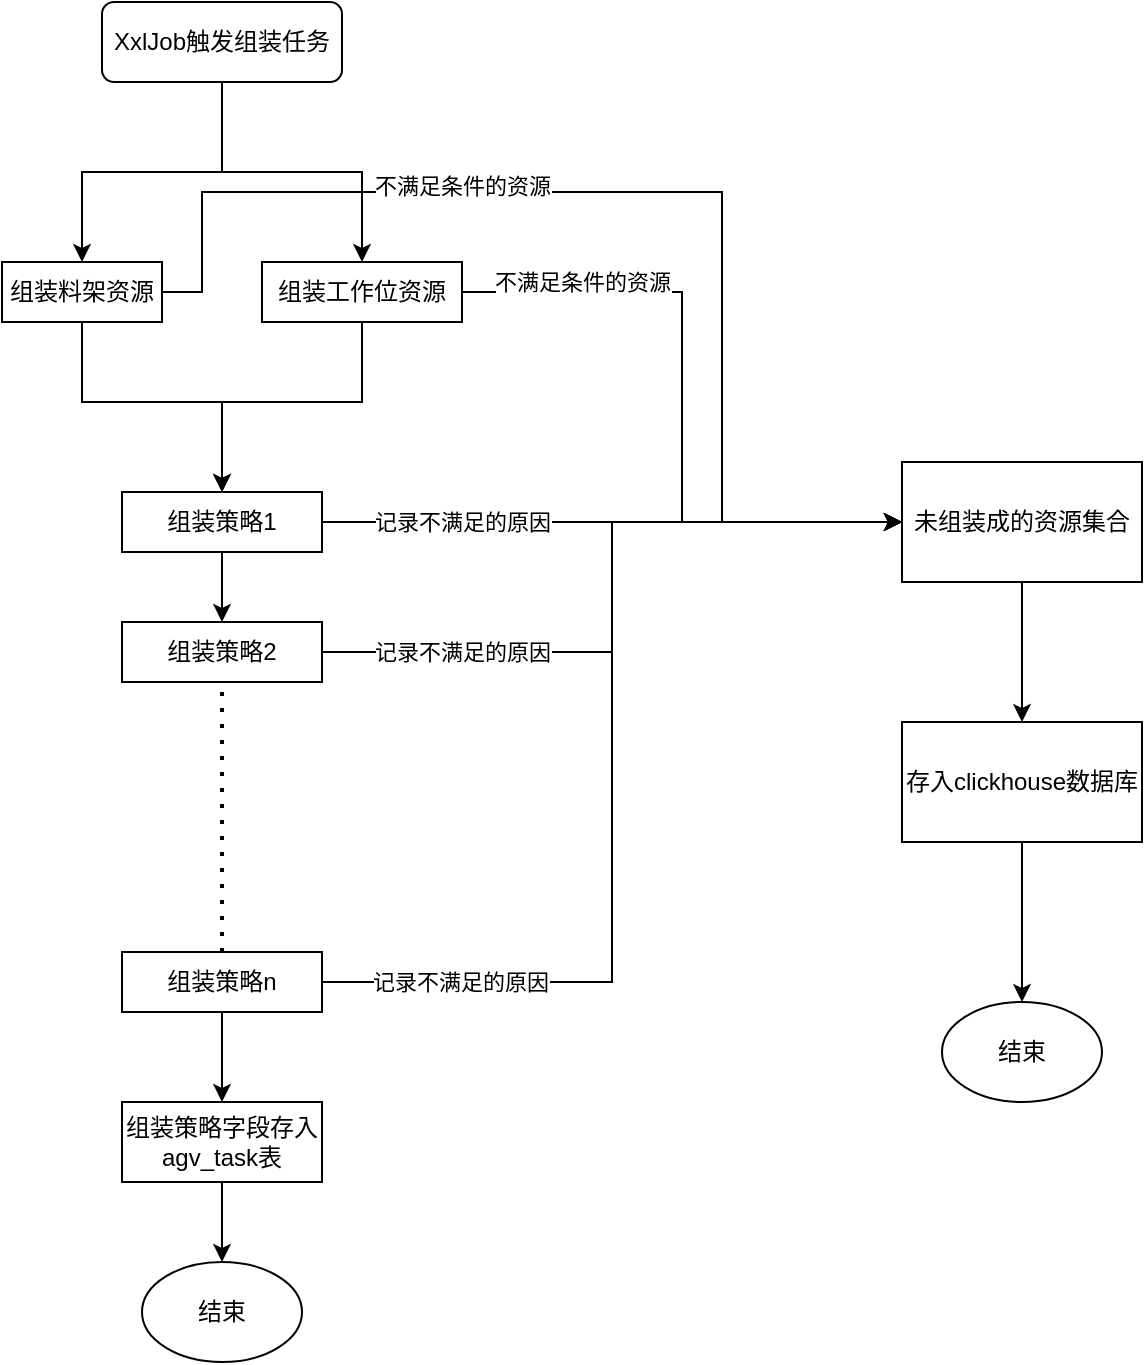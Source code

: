 <mxfile version="24.6.4" type="github" pages="2">
  <diagram id="C5RBs43oDa-KdzZeNtuy" name="Page-1">
    <mxGraphModel dx="788" dy="496" grid="1" gridSize="10" guides="1" tooltips="1" connect="1" arrows="1" fold="1" page="1" pageScale="1" pageWidth="827" pageHeight="1169" math="0" shadow="0">
      <root>
        <mxCell id="WIyWlLk6GJQsqaUBKTNV-0" />
        <mxCell id="WIyWlLk6GJQsqaUBKTNV-1" parent="WIyWlLk6GJQsqaUBKTNV-0" />
        <mxCell id="lY5XYDzgjmcaLU_27s-w-31" style="edgeStyle=orthogonalEdgeStyle;rounded=0;orthogonalLoop=1;jettySize=auto;html=1;entryX=0.5;entryY=0;entryDx=0;entryDy=0;" parent="WIyWlLk6GJQsqaUBKTNV-1" source="WIyWlLk6GJQsqaUBKTNV-3" target="lY5XYDzgjmcaLU_27s-w-4" edge="1">
          <mxGeometry relative="1" as="geometry" />
        </mxCell>
        <mxCell id="lY5XYDzgjmcaLU_27s-w-32" style="edgeStyle=orthogonalEdgeStyle;rounded=0;orthogonalLoop=1;jettySize=auto;html=1;entryX=0.5;entryY=0;entryDx=0;entryDy=0;" parent="WIyWlLk6GJQsqaUBKTNV-1" source="WIyWlLk6GJQsqaUBKTNV-3" target="lY5XYDzgjmcaLU_27s-w-9" edge="1">
          <mxGeometry relative="1" as="geometry" />
        </mxCell>
        <mxCell id="WIyWlLk6GJQsqaUBKTNV-3" value="XxlJob触发组装任务" style="rounded=1;whiteSpace=wrap;html=1;fontSize=12;glass=0;strokeWidth=1;shadow=0;" parent="WIyWlLk6GJQsqaUBKTNV-1" vertex="1">
          <mxGeometry x="160" y="80" width="120" height="40" as="geometry" />
        </mxCell>
        <mxCell id="lY5XYDzgjmcaLU_27s-w-7" style="edgeStyle=orthogonalEdgeStyle;rounded=0;orthogonalLoop=1;jettySize=auto;html=1;exitX=1;exitY=0.5;exitDx=0;exitDy=0;entryX=0;entryY=0.5;entryDx=0;entryDy=0;" parent="WIyWlLk6GJQsqaUBKTNV-1" source="lY5XYDzgjmcaLU_27s-w-4" target="lY5XYDzgjmcaLU_27s-w-5" edge="1">
          <mxGeometry relative="1" as="geometry">
            <Array as="points">
              <mxPoint x="210" y="225" />
              <mxPoint x="210" y="175" />
              <mxPoint x="470" y="175" />
              <mxPoint x="470" y="340" />
            </Array>
          </mxGeometry>
        </mxCell>
        <mxCell id="lY5XYDzgjmcaLU_27s-w-8" value="不满足条件的资源" style="edgeLabel;html=1;align=center;verticalAlign=middle;resizable=0;points=[];" parent="lY5XYDzgjmcaLU_27s-w-7" vertex="1" connectable="0">
          <mxGeometry x="-0.596" y="3" relative="1" as="geometry">
            <mxPoint x="82" as="offset" />
          </mxGeometry>
        </mxCell>
        <mxCell id="lY5XYDzgjmcaLU_27s-w-33" style="edgeStyle=orthogonalEdgeStyle;rounded=0;orthogonalLoop=1;jettySize=auto;html=1;exitX=0.5;exitY=1;exitDx=0;exitDy=0;entryX=0.5;entryY=0;entryDx=0;entryDy=0;" parent="WIyWlLk6GJQsqaUBKTNV-1" source="lY5XYDzgjmcaLU_27s-w-4" target="lY5XYDzgjmcaLU_27s-w-12" edge="1">
          <mxGeometry relative="1" as="geometry">
            <Array as="points">
              <mxPoint x="150" y="280" />
              <mxPoint x="220" y="280" />
            </Array>
          </mxGeometry>
        </mxCell>
        <mxCell id="lY5XYDzgjmcaLU_27s-w-4" value="组装料架资源" style="rounded=0;whiteSpace=wrap;html=1;" parent="WIyWlLk6GJQsqaUBKTNV-1" vertex="1">
          <mxGeometry x="110" y="210" width="80" height="30" as="geometry" />
        </mxCell>
        <mxCell id="lY5XYDzgjmcaLU_27s-w-29" style="edgeStyle=orthogonalEdgeStyle;rounded=0;orthogonalLoop=1;jettySize=auto;html=1;" parent="WIyWlLk6GJQsqaUBKTNV-1" source="lY5XYDzgjmcaLU_27s-w-5" target="lY5XYDzgjmcaLU_27s-w-28" edge="1">
          <mxGeometry relative="1" as="geometry" />
        </mxCell>
        <mxCell id="lY5XYDzgjmcaLU_27s-w-5" value="未组装成的资源集合" style="rounded=0;whiteSpace=wrap;html=1;" parent="WIyWlLk6GJQsqaUBKTNV-1" vertex="1">
          <mxGeometry x="560" y="310" width="120" height="60" as="geometry" />
        </mxCell>
        <mxCell id="lY5XYDzgjmcaLU_27s-w-10" style="edgeStyle=orthogonalEdgeStyle;rounded=0;orthogonalLoop=1;jettySize=auto;html=1;exitX=1;exitY=0.5;exitDx=0;exitDy=0;entryX=0;entryY=0.5;entryDx=0;entryDy=0;" parent="WIyWlLk6GJQsqaUBKTNV-1" source="lY5XYDzgjmcaLU_27s-w-9" target="lY5XYDzgjmcaLU_27s-w-5" edge="1">
          <mxGeometry relative="1" as="geometry" />
        </mxCell>
        <mxCell id="lY5XYDzgjmcaLU_27s-w-11" value="不满足条件的资源" style="edgeLabel;html=1;align=center;verticalAlign=middle;resizable=0;points=[];" parent="lY5XYDzgjmcaLU_27s-w-10" vertex="1" connectable="0">
          <mxGeometry x="-0.709" y="-3" relative="1" as="geometry">
            <mxPoint x="11" y="-8" as="offset" />
          </mxGeometry>
        </mxCell>
        <mxCell id="lY5XYDzgjmcaLU_27s-w-35" style="edgeStyle=orthogonalEdgeStyle;rounded=0;orthogonalLoop=1;jettySize=auto;html=1;entryX=0.5;entryY=0;entryDx=0;entryDy=0;" parent="WIyWlLk6GJQsqaUBKTNV-1" source="lY5XYDzgjmcaLU_27s-w-9" target="lY5XYDzgjmcaLU_27s-w-12" edge="1">
          <mxGeometry relative="1" as="geometry">
            <Array as="points">
              <mxPoint x="290" y="280" />
              <mxPoint x="220" y="280" />
            </Array>
          </mxGeometry>
        </mxCell>
        <mxCell id="lY5XYDzgjmcaLU_27s-w-9" value="组装工作位资源" style="rounded=0;whiteSpace=wrap;html=1;" parent="WIyWlLk6GJQsqaUBKTNV-1" vertex="1">
          <mxGeometry x="240" y="210" width="100" height="30" as="geometry" />
        </mxCell>
        <mxCell id="lY5XYDzgjmcaLU_27s-w-13" style="edgeStyle=orthogonalEdgeStyle;rounded=0;orthogonalLoop=1;jettySize=auto;html=1;exitX=1;exitY=0.5;exitDx=0;exitDy=0;" parent="WIyWlLk6GJQsqaUBKTNV-1" source="lY5XYDzgjmcaLU_27s-w-12" target="lY5XYDzgjmcaLU_27s-w-5" edge="1">
          <mxGeometry relative="1" as="geometry" />
        </mxCell>
        <mxCell id="lY5XYDzgjmcaLU_27s-w-14" value="记录不满足的原因" style="edgeLabel;html=1;align=center;verticalAlign=middle;resizable=0;points=[];" parent="lY5XYDzgjmcaLU_27s-w-13" vertex="1" connectable="0">
          <mxGeometry x="-0.31" y="-1" relative="1" as="geometry">
            <mxPoint x="-30" y="-1" as="offset" />
          </mxGeometry>
        </mxCell>
        <mxCell id="lY5XYDzgjmcaLU_27s-w-17" style="edgeStyle=orthogonalEdgeStyle;rounded=0;orthogonalLoop=1;jettySize=auto;html=1;entryX=0.5;entryY=0;entryDx=0;entryDy=0;" parent="WIyWlLk6GJQsqaUBKTNV-1" source="lY5XYDzgjmcaLU_27s-w-12" target="lY5XYDzgjmcaLU_27s-w-15" edge="1">
          <mxGeometry relative="1" as="geometry" />
        </mxCell>
        <mxCell id="lY5XYDzgjmcaLU_27s-w-12" value="组装策略1" style="rounded=0;whiteSpace=wrap;html=1;" parent="WIyWlLk6GJQsqaUBKTNV-1" vertex="1">
          <mxGeometry x="170" y="325" width="100" height="30" as="geometry" />
        </mxCell>
        <mxCell id="lY5XYDzgjmcaLU_27s-w-20" style="edgeStyle=orthogonalEdgeStyle;rounded=0;orthogonalLoop=1;jettySize=auto;html=1;entryX=0;entryY=0.5;entryDx=0;entryDy=0;" parent="WIyWlLk6GJQsqaUBKTNV-1" source="lY5XYDzgjmcaLU_27s-w-15" target="lY5XYDzgjmcaLU_27s-w-5" edge="1">
          <mxGeometry relative="1" as="geometry" />
        </mxCell>
        <mxCell id="lY5XYDzgjmcaLU_27s-w-24" value="记录不满足的原因" style="edgeLabel;html=1;align=center;verticalAlign=middle;resizable=0;points=[];" parent="lY5XYDzgjmcaLU_27s-w-20" vertex="1" connectable="0">
          <mxGeometry x="-0.696" y="2" relative="1" as="geometry">
            <mxPoint x="16" y="2" as="offset" />
          </mxGeometry>
        </mxCell>
        <mxCell id="lY5XYDzgjmcaLU_27s-w-15" value="组装策略2" style="rounded=0;whiteSpace=wrap;html=1;" parent="WIyWlLk6GJQsqaUBKTNV-1" vertex="1">
          <mxGeometry x="170" y="390" width="100" height="30" as="geometry" />
        </mxCell>
        <mxCell id="lY5XYDzgjmcaLU_27s-w-21" style="edgeStyle=orthogonalEdgeStyle;rounded=0;orthogonalLoop=1;jettySize=auto;html=1;entryX=0;entryY=0.5;entryDx=0;entryDy=0;" parent="WIyWlLk6GJQsqaUBKTNV-1" source="lY5XYDzgjmcaLU_27s-w-16" target="lY5XYDzgjmcaLU_27s-w-5" edge="1">
          <mxGeometry relative="1" as="geometry" />
        </mxCell>
        <mxCell id="lY5XYDzgjmcaLU_27s-w-25" value="记录不满足的原因" style="edgeLabel;html=1;align=center;verticalAlign=middle;resizable=0;points=[];" parent="lY5XYDzgjmcaLU_27s-w-21" vertex="1" connectable="0">
          <mxGeometry x="-0.735" relative="1" as="geometry">
            <mxPoint as="offset" />
          </mxGeometry>
        </mxCell>
        <mxCell id="ex-3Pb2FF0u6Lz11JzYt-3" style="edgeStyle=orthogonalEdgeStyle;rounded=0;orthogonalLoop=1;jettySize=auto;html=1;entryX=0.5;entryY=0;entryDx=0;entryDy=0;" edge="1" parent="WIyWlLk6GJQsqaUBKTNV-1" source="lY5XYDzgjmcaLU_27s-w-16" target="ex-3Pb2FF0u6Lz11JzYt-2">
          <mxGeometry relative="1" as="geometry" />
        </mxCell>
        <mxCell id="lY5XYDzgjmcaLU_27s-w-16" value="组装策略n" style="rounded=0;whiteSpace=wrap;html=1;" parent="WIyWlLk6GJQsqaUBKTNV-1" vertex="1">
          <mxGeometry x="170" y="555" width="100" height="30" as="geometry" />
        </mxCell>
        <mxCell id="lY5XYDzgjmcaLU_27s-w-23" value="" style="endArrow=none;dashed=1;html=1;dashPattern=1 3;strokeWidth=2;rounded=0;exitX=0.5;exitY=0;exitDx=0;exitDy=0;entryX=0.5;entryY=1;entryDx=0;entryDy=0;" parent="WIyWlLk6GJQsqaUBKTNV-1" source="lY5XYDzgjmcaLU_27s-w-16" target="lY5XYDzgjmcaLU_27s-w-15" edge="1">
          <mxGeometry width="50" height="50" relative="1" as="geometry">
            <mxPoint x="170" y="470" as="sourcePoint" />
            <mxPoint x="230" y="440" as="targetPoint" />
          </mxGeometry>
        </mxCell>
        <mxCell id="lY5XYDzgjmcaLU_27s-w-27" value="结束" style="ellipse;whiteSpace=wrap;html=1;" parent="WIyWlLk6GJQsqaUBKTNV-1" vertex="1">
          <mxGeometry x="580" y="580" width="80" height="50" as="geometry" />
        </mxCell>
        <mxCell id="lY5XYDzgjmcaLU_27s-w-30" style="edgeStyle=orthogonalEdgeStyle;rounded=0;orthogonalLoop=1;jettySize=auto;html=1;entryX=0.5;entryY=0;entryDx=0;entryDy=0;" parent="WIyWlLk6GJQsqaUBKTNV-1" source="lY5XYDzgjmcaLU_27s-w-28" target="lY5XYDzgjmcaLU_27s-w-27" edge="1">
          <mxGeometry relative="1" as="geometry" />
        </mxCell>
        <mxCell id="lY5XYDzgjmcaLU_27s-w-28" value="存入clickhouse数据库" style="rounded=0;whiteSpace=wrap;html=1;" parent="WIyWlLk6GJQsqaUBKTNV-1" vertex="1">
          <mxGeometry x="560" y="440" width="120" height="60" as="geometry" />
        </mxCell>
        <mxCell id="ex-3Pb2FF0u6Lz11JzYt-1" value="结束" style="ellipse;whiteSpace=wrap;html=1;" vertex="1" parent="WIyWlLk6GJQsqaUBKTNV-1">
          <mxGeometry x="180" y="710" width="80" height="50" as="geometry" />
        </mxCell>
        <mxCell id="ex-3Pb2FF0u6Lz11JzYt-4" style="edgeStyle=orthogonalEdgeStyle;rounded=0;orthogonalLoop=1;jettySize=auto;html=1;" edge="1" parent="WIyWlLk6GJQsqaUBKTNV-1" source="ex-3Pb2FF0u6Lz11JzYt-2" target="ex-3Pb2FF0u6Lz11JzYt-1">
          <mxGeometry relative="1" as="geometry" />
        </mxCell>
        <mxCell id="ex-3Pb2FF0u6Lz11JzYt-2" value="组装策略字段存入agv_task表" style="rounded=0;whiteSpace=wrap;html=1;" vertex="1" parent="WIyWlLk6GJQsqaUBKTNV-1">
          <mxGeometry x="170" y="630" width="100" height="40" as="geometry" />
        </mxCell>
      </root>
    </mxGraphModel>
  </diagram>
  <diagram id="jNSjdUBnnBCPo-LQMcri" name="第 2 页">
    <mxGraphModel dx="1279" dy="424" grid="1" gridSize="10" guides="1" tooltips="1" connect="1" arrows="1" fold="1" page="1" pageScale="1" pageWidth="827" pageHeight="1169" math="0" shadow="0">
      <root>
        <mxCell id="0" />
        <mxCell id="1" parent="0" />
        <mxCell id="wdHPa1h_VxcwucUtsWpP-1" value="agv_task_failed_reason" style="shape=table;startSize=30;container=1;collapsible=1;childLayout=tableLayout;fixedRows=1;rowLines=0;fontStyle=1;align=center;resizeLast=1;" vertex="1" parent="1">
          <mxGeometry x="-230" y="120" width="420" height="210" as="geometry" />
        </mxCell>
        <mxCell id="wdHPa1h_VxcwucUtsWpP-2" value="" style="shape=tableRow;horizontal=0;startSize=0;swimlaneHead=0;swimlaneBody=0;fillColor=none;collapsible=0;dropTarget=0;points=[[0,0.5],[1,0.5]];portConstraint=eastwest;strokeColor=inherit;top=0;left=0;right=0;bottom=0;" vertex="1" parent="wdHPa1h_VxcwucUtsWpP-1">
          <mxGeometry y="30" width="420" height="30" as="geometry" />
        </mxCell>
        <mxCell id="wdHPa1h_VxcwucUtsWpP-3" value="" style="shape=partialRectangle;overflow=hidden;connectable=0;fillColor=none;strokeColor=inherit;top=0;left=0;bottom=0;right=0;" vertex="1" parent="wdHPa1h_VxcwucUtsWpP-2">
          <mxGeometry width="30" height="30" as="geometry">
            <mxRectangle width="30" height="30" as="alternateBounds" />
          </mxGeometry>
        </mxCell>
        <mxCell id="wdHPa1h_VxcwucUtsWpP-4" value="`id` BIGINT NOT NULL   COMMENT &#39;主键id&#39; " style="shape=partialRectangle;overflow=hidden;connectable=0;fillColor=none;align=left;strokeColor=inherit;top=0;left=0;bottom=0;right=0;spacingLeft=6;" vertex="1" parent="wdHPa1h_VxcwucUtsWpP-2">
          <mxGeometry x="30" width="390" height="30" as="geometry">
            <mxRectangle width="390" height="30" as="alternateBounds" />
          </mxGeometry>
        </mxCell>
        <mxCell id="wdHPa1h_VxcwucUtsWpP-5" value="" style="shape=tableRow;horizontal=0;startSize=0;swimlaneHead=0;swimlaneBody=0;fillColor=none;collapsible=0;dropTarget=0;points=[[0,0.5],[1,0.5]];portConstraint=eastwest;strokeColor=inherit;top=0;left=0;right=0;bottom=0;" vertex="1" parent="wdHPa1h_VxcwucUtsWpP-1">
          <mxGeometry y="60" width="420" height="30" as="geometry" />
        </mxCell>
        <mxCell id="wdHPa1h_VxcwucUtsWpP-6" value="" style="shape=partialRectangle;overflow=hidden;connectable=0;fillColor=none;strokeColor=inherit;top=0;left=0;bottom=0;right=0;" vertex="1" parent="wdHPa1h_VxcwucUtsWpP-5">
          <mxGeometry width="30" height="30" as="geometry">
            <mxRectangle width="30" height="30" as="alternateBounds" />
          </mxGeometry>
        </mxCell>
        <mxCell id="wdHPa1h_VxcwucUtsWpP-7" value="`reason` VARCHAR    COMMENT &#39;被过滤的原因&#39; " style="shape=partialRectangle;overflow=hidden;connectable=0;fillColor=none;align=left;strokeColor=inherit;top=0;left=0;bottom=0;right=0;spacingLeft=6;" vertex="1" parent="wdHPa1h_VxcwucUtsWpP-5">
          <mxGeometry x="30" width="390" height="30" as="geometry">
            <mxRectangle width="390" height="30" as="alternateBounds" />
          </mxGeometry>
        </mxCell>
        <mxCell id="wdHPa1h_VxcwucUtsWpP-8" value="" style="shape=tableRow;horizontal=0;startSize=0;swimlaneHead=0;swimlaneBody=0;fillColor=none;collapsible=0;dropTarget=0;points=[[0,0.5],[1,0.5]];portConstraint=eastwest;strokeColor=inherit;top=0;left=0;right=0;bottom=0;" vertex="1" parent="wdHPa1h_VxcwucUtsWpP-1">
          <mxGeometry y="90" width="420" height="30" as="geometry" />
        </mxCell>
        <mxCell id="wdHPa1h_VxcwucUtsWpP-9" value="" style="shape=partialRectangle;overflow=hidden;connectable=0;fillColor=none;strokeColor=inherit;top=0;left=0;bottom=0;right=0;" vertex="1" parent="wdHPa1h_VxcwucUtsWpP-8">
          <mxGeometry width="30" height="30" as="geometry">
            <mxRectangle width="30" height="30" as="alternateBounds" />
          </mxGeometry>
        </mxCell>
        <mxCell id="wdHPa1h_VxcwucUtsWpP-10" value="`create_user_id` BIGINT    COMMENT &#39;创建人&#39; " style="shape=partialRectangle;overflow=hidden;connectable=0;fillColor=none;align=left;strokeColor=inherit;top=0;left=0;bottom=0;right=0;spacingLeft=6;" vertex="1" parent="wdHPa1h_VxcwucUtsWpP-8">
          <mxGeometry x="30" width="390" height="30" as="geometry">
            <mxRectangle width="390" height="30" as="alternateBounds" />
          </mxGeometry>
        </mxCell>
        <mxCell id="wdHPa1h_VxcwucUtsWpP-11" value="" style="shape=tableRow;horizontal=0;startSize=0;swimlaneHead=0;swimlaneBody=0;fillColor=none;collapsible=0;dropTarget=0;points=[[0,0.5],[1,0.5]];portConstraint=eastwest;strokeColor=inherit;top=0;left=0;right=0;bottom=0;" vertex="1" parent="wdHPa1h_VxcwucUtsWpP-1">
          <mxGeometry y="120" width="420" height="30" as="geometry" />
        </mxCell>
        <mxCell id="wdHPa1h_VxcwucUtsWpP-12" value="" style="shape=partialRectangle;overflow=hidden;connectable=0;fillColor=none;strokeColor=inherit;top=0;left=0;bottom=0;right=0;" vertex="1" parent="wdHPa1h_VxcwucUtsWpP-11">
          <mxGeometry width="30" height="30" as="geometry">
            <mxRectangle width="30" height="30" as="alternateBounds" />
          </mxGeometry>
        </mxCell>
        <mxCell id="wdHPa1h_VxcwucUtsWpP-13" value="`create_time` DATETIME    COMMENT &#39;创建时间&#39; " style="shape=partialRectangle;overflow=hidden;connectable=0;fillColor=none;align=left;strokeColor=inherit;top=0;left=0;bottom=0;right=0;spacingLeft=6;" vertex="1" parent="wdHPa1h_VxcwucUtsWpP-11">
          <mxGeometry x="30" width="390" height="30" as="geometry">
            <mxRectangle width="390" height="30" as="alternateBounds" />
          </mxGeometry>
        </mxCell>
        <mxCell id="wdHPa1h_VxcwucUtsWpP-14" value="" style="shape=tableRow;horizontal=0;startSize=0;swimlaneHead=0;swimlaneBody=0;fillColor=none;collapsible=0;dropTarget=0;points=[[0,0.5],[1,0.5]];portConstraint=eastwest;strokeColor=inherit;top=0;left=0;right=0;bottom=0;" vertex="1" parent="wdHPa1h_VxcwucUtsWpP-1">
          <mxGeometry y="150" width="420" height="30" as="geometry" />
        </mxCell>
        <mxCell id="wdHPa1h_VxcwucUtsWpP-15" value="" style="shape=partialRectangle;overflow=hidden;connectable=0;fillColor=none;strokeColor=inherit;top=0;left=0;bottom=0;right=0;" vertex="1" parent="wdHPa1h_VxcwucUtsWpP-14">
          <mxGeometry width="30" height="30" as="geometry">
            <mxRectangle width="30" height="30" as="alternateBounds" />
          </mxGeometry>
        </mxCell>
        <mxCell id="wdHPa1h_VxcwucUtsWpP-16" value="`update_user_id` BIGINT    COMMENT &#39;更新人&#39; " style="shape=partialRectangle;overflow=hidden;connectable=0;fillColor=none;align=left;strokeColor=inherit;top=0;left=0;bottom=0;right=0;spacingLeft=6;" vertex="1" parent="wdHPa1h_VxcwucUtsWpP-14">
          <mxGeometry x="30" width="390" height="30" as="geometry">
            <mxRectangle width="390" height="30" as="alternateBounds" />
          </mxGeometry>
        </mxCell>
        <mxCell id="wdHPa1h_VxcwucUtsWpP-17" value="" style="shape=tableRow;horizontal=0;startSize=0;swimlaneHead=0;swimlaneBody=0;fillColor=none;collapsible=0;dropTarget=0;points=[[0,0.5],[1,0.5]];portConstraint=eastwest;strokeColor=inherit;top=0;left=0;right=0;bottom=0;" vertex="1" parent="wdHPa1h_VxcwucUtsWpP-1">
          <mxGeometry y="180" width="420" height="30" as="geometry" />
        </mxCell>
        <mxCell id="wdHPa1h_VxcwucUtsWpP-18" value="" style="shape=partialRectangle;overflow=hidden;connectable=0;fillColor=none;strokeColor=inherit;top=0;left=0;bottom=0;right=0;" vertex="1" parent="wdHPa1h_VxcwucUtsWpP-17">
          <mxGeometry width="30" height="30" as="geometry">
            <mxRectangle width="30" height="30" as="alternateBounds" />
          </mxGeometry>
        </mxCell>
        <mxCell id="wdHPa1h_VxcwucUtsWpP-19" value="`update_time` DATETIME    COMMENT &#39;更新时间&#39; " style="shape=partialRectangle;overflow=hidden;connectable=0;fillColor=none;align=left;strokeColor=inherit;top=0;left=0;bottom=0;right=0;spacingLeft=6;" vertex="1" parent="wdHPa1h_VxcwucUtsWpP-17">
          <mxGeometry x="30" width="390" height="30" as="geometry">
            <mxRectangle width="390" height="30" as="alternateBounds" />
          </mxGeometry>
        </mxCell>
      </root>
    </mxGraphModel>
  </diagram>
</mxfile>
